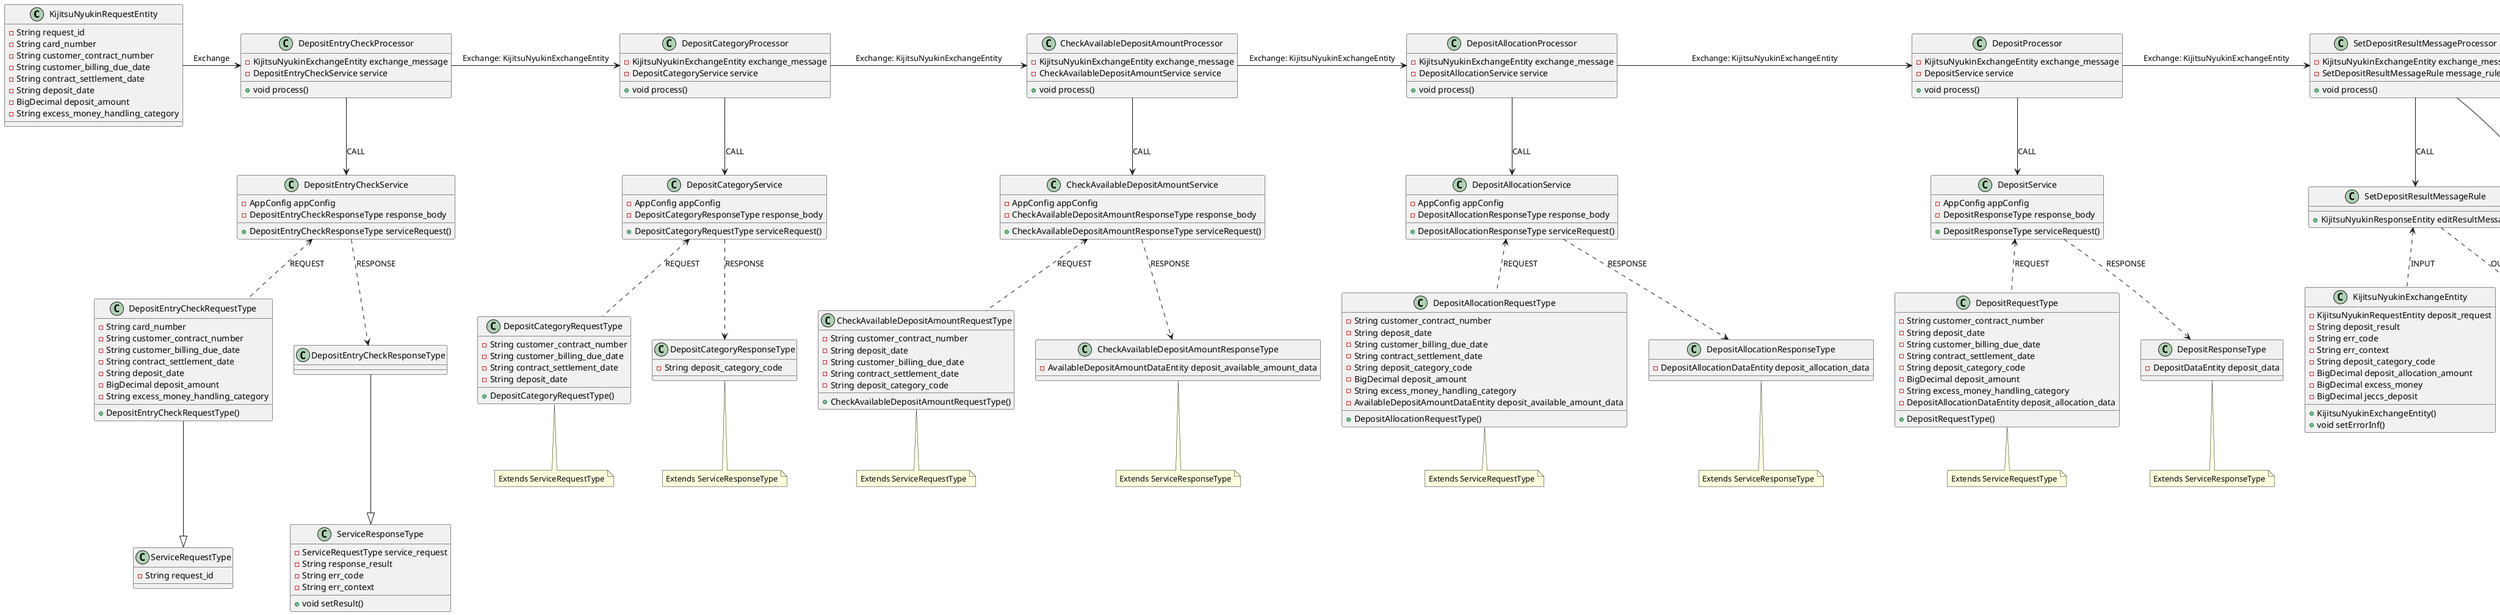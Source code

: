 @startuml
class KijitsuNyukinRequestEntity {
    - String request_id
    - String card_number
    - String customer_contract_number
    - String customer_billing_due_date
    - String contract_settlement_date
    - String deposit_date
    - BigDecimal deposit_amount
    - String excess_money_handling_category
}
KijitsuNyukinRequestEntity -> DepositEntryCheckProcessor : Exchange

class DepositEntryCheckProcessor {
    - KijitsuNyukinExchangeEntity exchange_message
    - DepositEntryCheckService service
    + void process()
}
class DepositEntryCheckService {
    - AppConfig appConfig
    - DepositEntryCheckResponseType response_body
    + DepositEntryCheckResponseType serviceRequest()
}
DepositEntryCheckProcessor --> DepositEntryCheckService : CALL
class DepositEntryCheckRequestType {
    - String card_number
    - String customer_contract_number
    - String customer_billing_due_date
    - String contract_settlement_date
    - String deposit_date
    - BigDecimal deposit_amount
    - String excess_money_handling_category
    + DepositEntryCheckRequestType()
}
class ServiceRequestType {
    - String request_id
}
DepositEntryCheckRequestType ---|> ServiceRequestType

class DepositEntryCheckResponseType {
}
class ServiceResponseType {
    - ServiceRequestType service_request
    - String response_result
    - String err_code
    - String err_context
    + void setResult()
}
DepositEntryCheckResponseType ---|> ServiceResponseType
DepositEntryCheckService <.. DepositEntryCheckRequestType: REQUEST
DepositEntryCheckService ..> DepositEntryCheckResponseType : RESPONSE
DepositEntryCheckProcessor -> DepositCategoryProcessor : Exchange: KijitsuNyukinExchangeEntity

class DepositCategoryProcessor {
    - KijitsuNyukinExchangeEntity exchange_message
    - DepositCategoryService service
    + void process()
}
class DepositCategoryService {
    - AppConfig appConfig
    - DepositCategoryResponseType response_body
    + DepositCategoryRequestType serviceRequest()
}
DepositCategoryProcessor --> DepositCategoryService : CALL
class DepositCategoryRequestType {
    - String customer_contract_number
    - String customer_billing_due_date
    - String contract_settlement_date
    - String deposit_date
    + DepositCategoryRequestType()
}
note bottom: Extends ServiceRequestType
class DepositCategoryResponseType {
    - String deposit_category_code
}
note bottom: Extends ServiceResponseType
DepositCategoryService <.. DepositCategoryRequestType: REQUEST
DepositCategoryService ..> DepositCategoryResponseType : RESPONSE
DepositCategoryProcessor -> CheckAvailableDepositAmountProcessor : Exchange: KijitsuNyukinExchangeEntity

class CheckAvailableDepositAmountProcessor {
    - KijitsuNyukinExchangeEntity exchange_message
    - CheckAvailableDepositAmountService service
    + void process()
}
class CheckAvailableDepositAmountService {
    - AppConfig appConfig
    - CheckAvailableDepositAmountResponseType response_body
    + CheckAvailableDepositAmountResponseType serviceRequest()
}
CheckAvailableDepositAmountProcessor --> CheckAvailableDepositAmountService : CALL
class CheckAvailableDepositAmountRequestType {
    - String customer_contract_number
    - String deposit_date
    - String customer_billing_due_date
    - String contract_settlement_date
    - String deposit_category_code
    + CheckAvailableDepositAmountRequestType()
}
note bottom: Extends ServiceRequestType
class CheckAvailableDepositAmountResponseType {
    - AvailableDepositAmountDataEntity deposit_available_amount_data
}
note bottom: Extends ServiceResponseType
CheckAvailableDepositAmountService <.. CheckAvailableDepositAmountRequestType: REQUEST
CheckAvailableDepositAmountService ..> CheckAvailableDepositAmountResponseType : RESPONSE
CheckAvailableDepositAmountProcessor -> DepositAllocationProcessor : Exchange: KijitsuNyukinExchangeEntity

class DepositAllocationProcessor {
    - KijitsuNyukinExchangeEntity exchange_message
    - DepositAllocationService service
    + void process()
}
class DepositAllocationService {
    - AppConfig appConfig
    - DepositAllocationResponseType response_body
    + DepositAllocationResponseType serviceRequest()
}
DepositAllocationProcessor --> DepositAllocationService : CALL
class DepositAllocationRequestType {
    - String customer_contract_number
    - String deposit_date
    - String customer_billing_due_date
    - String contract_settlement_date
    - String deposit_category_code
    - BigDecimal deposit_amount
    - String excess_money_handling_category
    - AvailableDepositAmountDataEntity deposit_available_amount_data
    + DepositAllocationRequestType()
}
note bottom: Extends ServiceRequestType
class DepositAllocationResponseType {
    - DepositAllocationDataEntity deposit_allocation_data
}
note bottom: Extends ServiceResponseType
DepositAllocationService <.. DepositAllocationRequestType: REQUEST
DepositAllocationService ..> DepositAllocationResponseType : RESPONSE
DepositAllocationProcessor -> DepositProcessor : Exchange: KijitsuNyukinExchangeEntity

class DepositProcessor {
    - KijitsuNyukinExchangeEntity exchange_message
    - DepositService service
    + void process()
}
class DepositService {
    - AppConfig appConfig
    - DepositResponseType response_body
    + DepositResponseType serviceRequest()
}
DepositProcessor --> DepositService : CALL
class DepositRequestType {
    - String customer_contract_number
    - String deposit_date
    - String customer_billing_due_date
    - String contract_settlement_date
    - String deposit_category_code
    - BigDecimal deposit_amount
    - String excess_money_handling_category
    - DepositAllocationDataEntity deposit_allocation_data
    + DepositRequestType()
}
note bottom: Extends ServiceRequestType
class DepositResponseType {
    - DepositDataEntity deposit_data
}
note bottom: Extends ServiceResponseType
DepositService <.. DepositRequestType: REQUEST
DepositService ..> DepositResponseType : RESPONSE
DepositProcessor -> SetDepositResultMessageProcessor : Exchange: KijitsuNyukinExchangeEntity

class SetDepositResultMessageProcessor {
    - KijitsuNyukinExchangeEntity exchange_message
    - SetDepositResultMessageRule message_rule
    + void process()
}
class SetDepositResultMessageRule {
    + KijitsuNyukinResponseEntity editResultMessage()
}
SetDepositResultMessageProcessor --> SetDepositResultMessageRule : CALL

class KijitsuNyukinExchangeEntity {
    - KijitsuNyukinRequestEntity deposit_request
    - String deposit_result
    - String err_code
    - String err_context
    - String deposit_category_code
    - BigDecimal deposit_allocation_amount
    - BigDecimal excess_money
    - BigDecimal jeccs_deposit
    + KijitsuNyukinExchangeEntity()
    + void setErrorInf()
}

class KijitsuNyukinResponseEntity {
    - KijitsuNyukinRequestEntity deposit_request
    - String deposit_result
    - String err_code
    - String err_context
    - String deposit_category_code
    - BigDecimal deposit_allocation_amount
    - BigDecimal excess_money
    - BigDecimal jeccs_deposit
}
SetDepositResultMessageRule <.. KijitsuNyukinExchangeEntity: INPUT
SetDepositResultMessageRule ..> KijitsuNyukinResponseEntity : OUTPUT
SetDepositResultMessageProcessor --> KijitsuNyukinResponseEntity : Exchange
@enduml